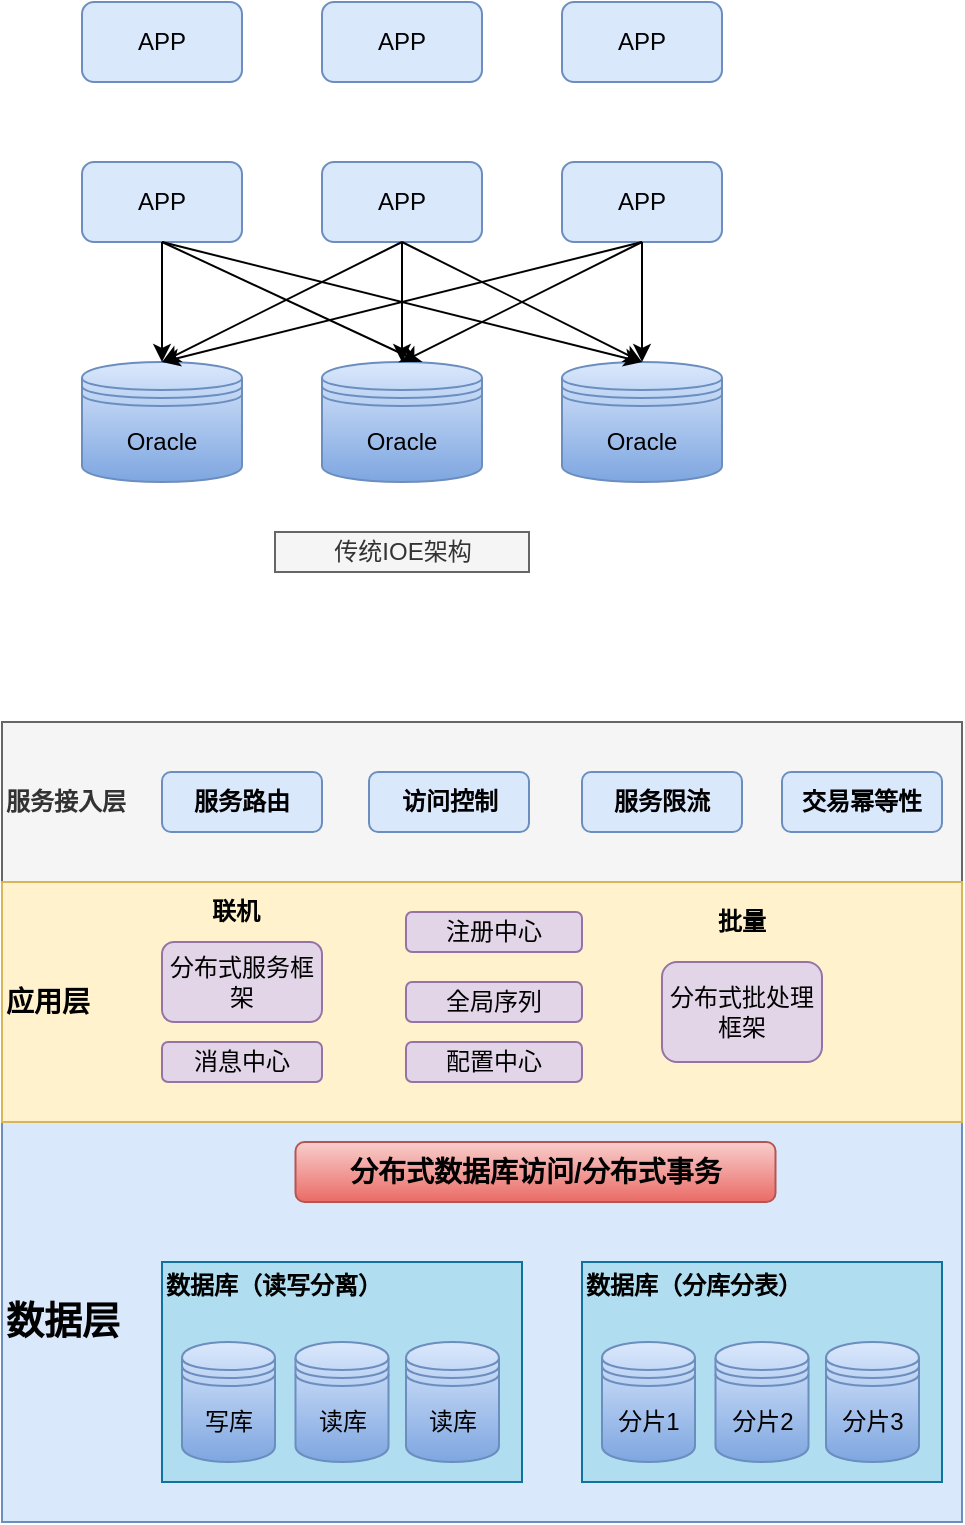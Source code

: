 <mxfile version="14.2.9" type="github">
  <diagram id="XFxh3t1qVFQDeyHh47NF" name="Page-1">
    <mxGraphModel dx="1038" dy="556" grid="1" gridSize="10" guides="1" tooltips="1" connect="1" arrows="1" fold="1" page="1" pageScale="1" pageWidth="827" pageHeight="1169" math="0" shadow="0">
      <root>
        <mxCell id="0" />
        <mxCell id="1" parent="0" />
        <mxCell id="sVB93SwTUFi413PbIE0g-24" value="&lt;b&gt;&lt;font style=&quot;font-size: 19px&quot;&gt;数据层&lt;/font&gt;&lt;/b&gt;" style="rounded=0;whiteSpace=wrap;html=1;align=left;fillColor=#dae8fc;strokeColor=#6c8ebf;" vertex="1" parent="1">
          <mxGeometry x="160" y="680" width="480" height="200" as="geometry" />
        </mxCell>
        <mxCell id="sVB93SwTUFi413PbIE0g-1" value="APP" style="rounded=1;whiteSpace=wrap;html=1;fillColor=#dae8fc;strokeColor=#6c8ebf;" vertex="1" parent="1">
          <mxGeometry x="200" y="120" width="80" height="40" as="geometry" />
        </mxCell>
        <mxCell id="sVB93SwTUFi413PbIE0g-2" value="APP" style="rounded=1;whiteSpace=wrap;html=1;fillColor=#dae8fc;strokeColor=#6c8ebf;" vertex="1" parent="1">
          <mxGeometry x="320" y="120" width="80" height="40" as="geometry" />
        </mxCell>
        <mxCell id="sVB93SwTUFi413PbIE0g-3" value="APP" style="rounded=1;whiteSpace=wrap;html=1;fillColor=#dae8fc;strokeColor=#6c8ebf;" vertex="1" parent="1">
          <mxGeometry x="440" y="120" width="80" height="40" as="geometry" />
        </mxCell>
        <mxCell id="sVB93SwTUFi413PbIE0g-4" value="Oracle" style="shape=datastore;whiteSpace=wrap;html=1;gradientColor=#7ea6e0;fillColor=#dae8fc;strokeColor=#6c8ebf;" vertex="1" parent="1">
          <mxGeometry x="200" y="300" width="80" height="60" as="geometry" />
        </mxCell>
        <mxCell id="sVB93SwTUFi413PbIE0g-5" value="Oracle" style="shape=datastore;whiteSpace=wrap;html=1;gradientColor=#7ea6e0;fillColor=#dae8fc;strokeColor=#6c8ebf;" vertex="1" parent="1">
          <mxGeometry x="320" y="300" width="80" height="60" as="geometry" />
        </mxCell>
        <mxCell id="sVB93SwTUFi413PbIE0g-6" value="Oracle" style="shape=datastore;whiteSpace=wrap;html=1;gradientColor=#7ea6e0;fillColor=#dae8fc;strokeColor=#6c8ebf;" vertex="1" parent="1">
          <mxGeometry x="440" y="300" width="80" height="60" as="geometry" />
        </mxCell>
        <mxCell id="sVB93SwTUFi413PbIE0g-8" value="APP" style="rounded=1;whiteSpace=wrap;html=1;fillColor=#dae8fc;strokeColor=#6c8ebf;" vertex="1" parent="1">
          <mxGeometry x="200" y="200" width="80" height="40" as="geometry" />
        </mxCell>
        <mxCell id="sVB93SwTUFi413PbIE0g-9" value="APP" style="rounded=1;whiteSpace=wrap;html=1;fillColor=#dae8fc;strokeColor=#6c8ebf;" vertex="1" parent="1">
          <mxGeometry x="320" y="200" width="80" height="40" as="geometry" />
        </mxCell>
        <mxCell id="sVB93SwTUFi413PbIE0g-10" value="APP" style="rounded=1;whiteSpace=wrap;html=1;fillColor=#dae8fc;strokeColor=#6c8ebf;" vertex="1" parent="1">
          <mxGeometry x="440" y="200" width="80" height="40" as="geometry" />
        </mxCell>
        <mxCell id="sVB93SwTUFi413PbIE0g-11" value="" style="endArrow=classic;html=1;exitX=0.5;exitY=1;exitDx=0;exitDy=0;entryX=0.5;entryY=0;entryDx=0;entryDy=0;" edge="1" parent="1" source="sVB93SwTUFi413PbIE0g-8" target="sVB93SwTUFi413PbIE0g-4">
          <mxGeometry width="50" height="50" relative="1" as="geometry">
            <mxPoint x="110" y="410" as="sourcePoint" />
            <mxPoint x="160" y="360" as="targetPoint" />
          </mxGeometry>
        </mxCell>
        <mxCell id="sVB93SwTUFi413PbIE0g-12" value="" style="endArrow=classic;html=1;exitX=0.5;exitY=1;exitDx=0;exitDy=0;entryX=0.605;entryY=-0.003;entryDx=0;entryDy=0;entryPerimeter=0;" edge="1" parent="1" source="sVB93SwTUFi413PbIE0g-8" target="sVB93SwTUFi413PbIE0g-5">
          <mxGeometry width="50" height="50" relative="1" as="geometry">
            <mxPoint x="50" y="360" as="sourcePoint" />
            <mxPoint x="100" y="310" as="targetPoint" />
          </mxGeometry>
        </mxCell>
        <mxCell id="sVB93SwTUFi413PbIE0g-13" value="" style="endArrow=classic;html=1;exitX=0.5;exitY=1;exitDx=0;exitDy=0;entryX=0.5;entryY=0;entryDx=0;entryDy=0;" edge="1" parent="1" source="sVB93SwTUFi413PbIE0g-8" target="sVB93SwTUFi413PbIE0g-6">
          <mxGeometry width="50" height="50" relative="1" as="geometry">
            <mxPoint x="60" y="340" as="sourcePoint" />
            <mxPoint x="110" y="290" as="targetPoint" />
          </mxGeometry>
        </mxCell>
        <mxCell id="sVB93SwTUFi413PbIE0g-14" value="" style="endArrow=classic;html=1;exitX=0.5;exitY=1;exitDx=0;exitDy=0;entryX=0.5;entryY=0;entryDx=0;entryDy=0;" edge="1" parent="1" source="sVB93SwTUFi413PbIE0g-9" target="sVB93SwTUFi413PbIE0g-4">
          <mxGeometry width="50" height="50" relative="1" as="geometry">
            <mxPoint x="150" y="460" as="sourcePoint" />
            <mxPoint x="200" y="410" as="targetPoint" />
          </mxGeometry>
        </mxCell>
        <mxCell id="sVB93SwTUFi413PbIE0g-15" value="" style="endArrow=classic;html=1;exitX=0.5;exitY=1;exitDx=0;exitDy=0;" edge="1" parent="1" source="sVB93SwTUFi413PbIE0g-9">
          <mxGeometry width="50" height="50" relative="1" as="geometry">
            <mxPoint x="200" y="480" as="sourcePoint" />
            <mxPoint x="360" y="300" as="targetPoint" />
          </mxGeometry>
        </mxCell>
        <mxCell id="sVB93SwTUFi413PbIE0g-16" value="" style="endArrow=classic;html=1;exitX=0.5;exitY=1;exitDx=0;exitDy=0;entryX=0.5;entryY=0;entryDx=0;entryDy=0;" edge="1" parent="1" source="sVB93SwTUFi413PbIE0g-9" target="sVB93SwTUFi413PbIE0g-6">
          <mxGeometry width="50" height="50" relative="1" as="geometry">
            <mxPoint x="320" y="510" as="sourcePoint" />
            <mxPoint x="370" y="460" as="targetPoint" />
          </mxGeometry>
        </mxCell>
        <mxCell id="sVB93SwTUFi413PbIE0g-17" value="" style="endArrow=classic;html=1;exitX=0.5;exitY=1;exitDx=0;exitDy=0;entryX=0.5;entryY=0;entryDx=0;entryDy=0;" edge="1" parent="1" source="sVB93SwTUFi413PbIE0g-10" target="sVB93SwTUFi413PbIE0g-4">
          <mxGeometry width="50" height="50" relative="1" as="geometry">
            <mxPoint x="300" y="500" as="sourcePoint" />
            <mxPoint x="350" y="450" as="targetPoint" />
          </mxGeometry>
        </mxCell>
        <mxCell id="sVB93SwTUFi413PbIE0g-18" value="" style="endArrow=classic;html=1;entryX=0.5;entryY=0;entryDx=0;entryDy=0;" edge="1" parent="1" target="sVB93SwTUFi413PbIE0g-5">
          <mxGeometry width="50" height="50" relative="1" as="geometry">
            <mxPoint x="480" y="240" as="sourcePoint" />
            <mxPoint x="380" y="460" as="targetPoint" />
          </mxGeometry>
        </mxCell>
        <mxCell id="sVB93SwTUFi413PbIE0g-19" value="" style="endArrow=classic;html=1;exitX=0.5;exitY=1;exitDx=0;exitDy=0;" edge="1" parent="1" source="sVB93SwTUFi413PbIE0g-10">
          <mxGeometry width="50" height="50" relative="1" as="geometry">
            <mxPoint x="450" y="530" as="sourcePoint" />
            <mxPoint x="480" y="300" as="targetPoint" />
          </mxGeometry>
        </mxCell>
        <mxCell id="sVB93SwTUFi413PbIE0g-20" value="传统IOE架构" style="text;html=1;strokeColor=#666666;fillColor=#f5f5f5;align=center;verticalAlign=middle;whiteSpace=wrap;rounded=0;fontColor=#333333;" vertex="1" parent="1">
          <mxGeometry x="296.5" y="385" width="127" height="20" as="geometry" />
        </mxCell>
        <mxCell id="sVB93SwTUFi413PbIE0g-21" value="&lt;b&gt;服务接入层&lt;/b&gt;" style="rounded=0;whiteSpace=wrap;html=1;align=left;fillColor=#f5f5f5;strokeColor=#666666;fontColor=#333333;" vertex="1" parent="1">
          <mxGeometry x="160" y="480" width="480" height="80" as="geometry" />
        </mxCell>
        <mxCell id="sVB93SwTUFi413PbIE0g-23" value="&lt;b&gt;&lt;font style=&quot;font-size: 14px&quot;&gt;应用层&lt;/font&gt;&lt;/b&gt;" style="rounded=0;whiteSpace=wrap;html=1;align=left;fillColor=#fff2cc;strokeColor=#d6b656;" vertex="1" parent="1">
          <mxGeometry x="160" y="560" width="480" height="120" as="geometry" />
        </mxCell>
        <mxCell id="sVB93SwTUFi413PbIE0g-25" value="服务路由" style="rounded=1;whiteSpace=wrap;html=1;fillColor=#dae8fc;strokeColor=#6c8ebf;fontStyle=1" vertex="1" parent="1">
          <mxGeometry x="240" y="505" width="80" height="30" as="geometry" />
        </mxCell>
        <mxCell id="sVB93SwTUFi413PbIE0g-26" value="访问控制" style="rounded=1;whiteSpace=wrap;html=1;fillColor=#dae8fc;strokeColor=#6c8ebf;fontStyle=1" vertex="1" parent="1">
          <mxGeometry x="343.5" y="505" width="80" height="30" as="geometry" />
        </mxCell>
        <mxCell id="sVB93SwTUFi413PbIE0g-27" value="服务限流" style="rounded=1;whiteSpace=wrap;html=1;fillColor=#dae8fc;strokeColor=#6c8ebf;fontStyle=1" vertex="1" parent="1">
          <mxGeometry x="450" y="505" width="80" height="30" as="geometry" />
        </mxCell>
        <mxCell id="sVB93SwTUFi413PbIE0g-28" value="交易幂等性" style="rounded=1;whiteSpace=wrap;html=1;fillColor=#dae8fc;strokeColor=#6c8ebf;fontStyle=1" vertex="1" parent="1">
          <mxGeometry x="550" y="505" width="80" height="30" as="geometry" />
        </mxCell>
        <mxCell id="sVB93SwTUFi413PbIE0g-29" value="分布式服务框架" style="rounded=1;whiteSpace=wrap;html=1;fillColor=#e1d5e7;strokeColor=#9673a6;" vertex="1" parent="1">
          <mxGeometry x="240" y="590" width="80" height="40" as="geometry" />
        </mxCell>
        <mxCell id="sVB93SwTUFi413PbIE0g-30" value="消息中心" style="rounded=1;whiteSpace=wrap;html=1;fillColor=#e1d5e7;strokeColor=#9673a6;" vertex="1" parent="1">
          <mxGeometry x="240" y="640" width="80" height="20" as="geometry" />
        </mxCell>
        <mxCell id="sVB93SwTUFi413PbIE0g-31" value="分布式批处理框架" style="rounded=1;whiteSpace=wrap;html=1;fillColor=#e1d5e7;strokeColor=#9673a6;" vertex="1" parent="1">
          <mxGeometry x="490" y="600" width="80" height="50" as="geometry" />
        </mxCell>
        <mxCell id="sVB93SwTUFi413PbIE0g-32" value="注册中心" style="rounded=1;whiteSpace=wrap;html=1;fillColor=#e1d5e7;strokeColor=#9673a6;" vertex="1" parent="1">
          <mxGeometry x="362" y="575" width="88" height="20" as="geometry" />
        </mxCell>
        <mxCell id="sVB93SwTUFi413PbIE0g-35" value="&lt;b&gt;批量&lt;/b&gt;" style="text;html=1;strokeColor=none;fillColor=none;align=center;verticalAlign=middle;whiteSpace=wrap;rounded=0;" vertex="1" parent="1">
          <mxGeometry x="510" y="570" width="40" height="20" as="geometry" />
        </mxCell>
        <mxCell id="sVB93SwTUFi413PbIE0g-36" value="全局序列" style="rounded=1;whiteSpace=wrap;html=1;fillColor=#e1d5e7;strokeColor=#9673a6;" vertex="1" parent="1">
          <mxGeometry x="362" y="610" width="88" height="20" as="geometry" />
        </mxCell>
        <mxCell id="sVB93SwTUFi413PbIE0g-37" value="配置中心" style="rounded=1;whiteSpace=wrap;html=1;fillColor=#e1d5e7;strokeColor=#9673a6;" vertex="1" parent="1">
          <mxGeometry x="362" y="640" width="88" height="20" as="geometry" />
        </mxCell>
        <mxCell id="sVB93SwTUFi413PbIE0g-38" value="&lt;b&gt;联机&lt;/b&gt;" style="text;html=1;strokeColor=none;fillColor=none;align=center;verticalAlign=middle;whiteSpace=wrap;rounded=0;" vertex="1" parent="1">
          <mxGeometry x="256.5" y="565" width="40" height="20" as="geometry" />
        </mxCell>
        <mxCell id="sVB93SwTUFi413PbIE0g-39" value="&lt;div style=&quot;text-align: center&quot;&gt;&lt;b&gt;&lt;span&gt;数据库（读写分离&lt;/span&gt;&lt;span&gt;）&lt;/span&gt;&lt;/b&gt;&lt;/div&gt;&lt;div style=&quot;text-align: center&quot;&gt;&lt;span&gt;&lt;b&gt;&lt;br&gt;&lt;/b&gt;&lt;/span&gt;&lt;/div&gt;&lt;div style=&quot;text-align: center&quot;&gt;&lt;span&gt;&lt;b&gt;&lt;br&gt;&lt;/b&gt;&lt;/span&gt;&lt;/div&gt;&lt;div style=&quot;text-align: center&quot;&gt;&lt;span&gt;&lt;b&gt;&lt;br&gt;&lt;/b&gt;&lt;/span&gt;&lt;/div&gt;&lt;div style=&quot;text-align: center&quot;&gt;&lt;span&gt;&lt;b&gt;&lt;br&gt;&lt;/b&gt;&lt;/span&gt;&lt;/div&gt;&lt;div style=&quot;text-align: center&quot;&gt;&lt;span&gt;&lt;b&gt;&lt;br&gt;&lt;/b&gt;&lt;/span&gt;&lt;/div&gt;&lt;div style=&quot;text-align: center&quot;&gt;&lt;span&gt;&lt;br&gt;&lt;/span&gt;&lt;/div&gt;" style="rounded=0;whiteSpace=wrap;html=1;fillColor=#b1ddf0;strokeColor=#10739e;align=left;" vertex="1" parent="1">
          <mxGeometry x="240" y="750" width="180" height="110" as="geometry" />
        </mxCell>
        <mxCell id="sVB93SwTUFi413PbIE0g-40" value="写库" style="shape=datastore;whiteSpace=wrap;html=1;gradientColor=#7ea6e0;fillColor=#dae8fc;strokeColor=#6c8ebf;" vertex="1" parent="1">
          <mxGeometry x="250" y="790" width="46.5" height="60" as="geometry" />
        </mxCell>
        <mxCell id="sVB93SwTUFi413PbIE0g-41" value="&lt;b&gt;&lt;font style=&quot;font-size: 14px&quot;&gt;分布式数据库访问/分布式事务&lt;/font&gt;&lt;/b&gt;" style="rounded=1;whiteSpace=wrap;html=1;gradientColor=#ea6b66;fillColor=#f8cecc;strokeColor=#b85450;" vertex="1" parent="1">
          <mxGeometry x="306.75" y="690" width="240" height="30" as="geometry" />
        </mxCell>
        <mxCell id="sVB93SwTUFi413PbIE0g-42" value="读库" style="shape=datastore;whiteSpace=wrap;html=1;gradientColor=#7ea6e0;fillColor=#dae8fc;strokeColor=#6c8ebf;" vertex="1" parent="1">
          <mxGeometry x="306.75" y="790" width="46.5" height="60" as="geometry" />
        </mxCell>
        <mxCell id="sVB93SwTUFi413PbIE0g-43" value="读库" style="shape=datastore;whiteSpace=wrap;html=1;gradientColor=#7ea6e0;fillColor=#dae8fc;strokeColor=#6c8ebf;" vertex="1" parent="1">
          <mxGeometry x="362" y="790" width="46.5" height="60" as="geometry" />
        </mxCell>
        <mxCell id="sVB93SwTUFi413PbIE0g-44" value="&lt;div style=&quot;text-align: center&quot;&gt;&lt;b&gt;&lt;span&gt;数据库（分库分表&lt;/span&gt;&lt;span&gt;）&lt;/span&gt;&lt;/b&gt;&lt;/div&gt;&lt;div style=&quot;text-align: center&quot;&gt;&lt;span&gt;&lt;b&gt;&lt;br&gt;&lt;/b&gt;&lt;/span&gt;&lt;/div&gt;&lt;div style=&quot;text-align: center&quot;&gt;&lt;span&gt;&lt;b&gt;&lt;br&gt;&lt;/b&gt;&lt;/span&gt;&lt;/div&gt;&lt;div style=&quot;text-align: center&quot;&gt;&lt;span&gt;&lt;b&gt;&lt;br&gt;&lt;/b&gt;&lt;/span&gt;&lt;/div&gt;&lt;div style=&quot;text-align: center&quot;&gt;&lt;span&gt;&lt;b&gt;&lt;br&gt;&lt;/b&gt;&lt;/span&gt;&lt;/div&gt;&lt;div style=&quot;text-align: center&quot;&gt;&lt;span&gt;&lt;b&gt;&lt;br&gt;&lt;/b&gt;&lt;/span&gt;&lt;/div&gt;&lt;div style=&quot;text-align: center&quot;&gt;&lt;span&gt;&lt;br&gt;&lt;/span&gt;&lt;/div&gt;" style="rounded=0;whiteSpace=wrap;html=1;fillColor=#b1ddf0;strokeColor=#10739e;align=left;" vertex="1" parent="1">
          <mxGeometry x="450" y="750" width="180" height="110" as="geometry" />
        </mxCell>
        <mxCell id="sVB93SwTUFi413PbIE0g-45" value="分片1" style="shape=datastore;whiteSpace=wrap;html=1;gradientColor=#7ea6e0;fillColor=#dae8fc;strokeColor=#6c8ebf;" vertex="1" parent="1">
          <mxGeometry x="460" y="790" width="46.5" height="60" as="geometry" />
        </mxCell>
        <mxCell id="sVB93SwTUFi413PbIE0g-46" value="分片2" style="shape=datastore;whiteSpace=wrap;html=1;gradientColor=#7ea6e0;fillColor=#dae8fc;strokeColor=#6c8ebf;" vertex="1" parent="1">
          <mxGeometry x="516.75" y="790" width="46.5" height="60" as="geometry" />
        </mxCell>
        <mxCell id="sVB93SwTUFi413PbIE0g-47" value="分片3" style="shape=datastore;whiteSpace=wrap;html=1;gradientColor=#7ea6e0;fillColor=#dae8fc;strokeColor=#6c8ebf;" vertex="1" parent="1">
          <mxGeometry x="572" y="790" width="46.5" height="60" as="geometry" />
        </mxCell>
      </root>
    </mxGraphModel>
  </diagram>
</mxfile>
